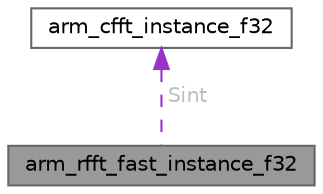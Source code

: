 digraph "arm_rfft_fast_instance_f32"
{
 // LATEX_PDF_SIZE
  bgcolor="transparent";
  edge [fontname=Helvetica,fontsize=10,labelfontname=Helvetica,labelfontsize=10];
  node [fontname=Helvetica,fontsize=10,shape=box,height=0.2,width=0.4];
  Node1 [id="Node000001",label="arm_rfft_fast_instance_f32",height=0.2,width=0.4,color="gray40", fillcolor="grey60", style="filled", fontcolor="black",tooltip="Instance structure for the floating-point RFFT/RIFFT function."];
  Node2 -> Node1 [id="edge1_Node000001_Node000002",dir="back",color="darkorchid3",style="dashed",tooltip=" ",label=" Sint",fontcolor="grey" ];
  Node2 [id="Node000002",label="arm_cfft_instance_f32",height=0.2,width=0.4,color="gray40", fillcolor="white", style="filled",URL="$structarm__cfft__instance__f32.html",tooltip="Instance structure for the floating-point CFFT/CIFFT function."];
}
